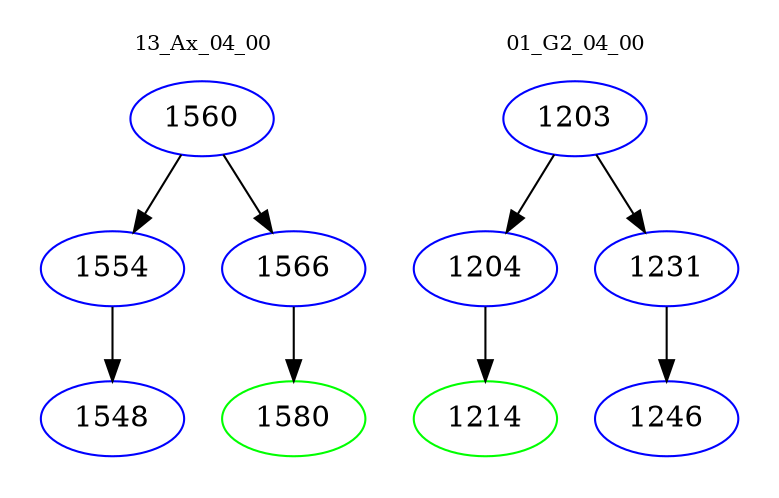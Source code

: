 digraph{
subgraph cluster_0 {
color = white
label = "13_Ax_04_00";
fontsize=10;
T0_1560 [label="1560", color="blue"]
T0_1560 -> T0_1554 [color="black"]
T0_1554 [label="1554", color="blue"]
T0_1554 -> T0_1548 [color="black"]
T0_1548 [label="1548", color="blue"]
T0_1560 -> T0_1566 [color="black"]
T0_1566 [label="1566", color="blue"]
T0_1566 -> T0_1580 [color="black"]
T0_1580 [label="1580", color="green"]
}
subgraph cluster_1 {
color = white
label = "01_G2_04_00";
fontsize=10;
T1_1203 [label="1203", color="blue"]
T1_1203 -> T1_1204 [color="black"]
T1_1204 [label="1204", color="blue"]
T1_1204 -> T1_1214 [color="black"]
T1_1214 [label="1214", color="green"]
T1_1203 -> T1_1231 [color="black"]
T1_1231 [label="1231", color="blue"]
T1_1231 -> T1_1246 [color="black"]
T1_1246 [label="1246", color="blue"]
}
}
